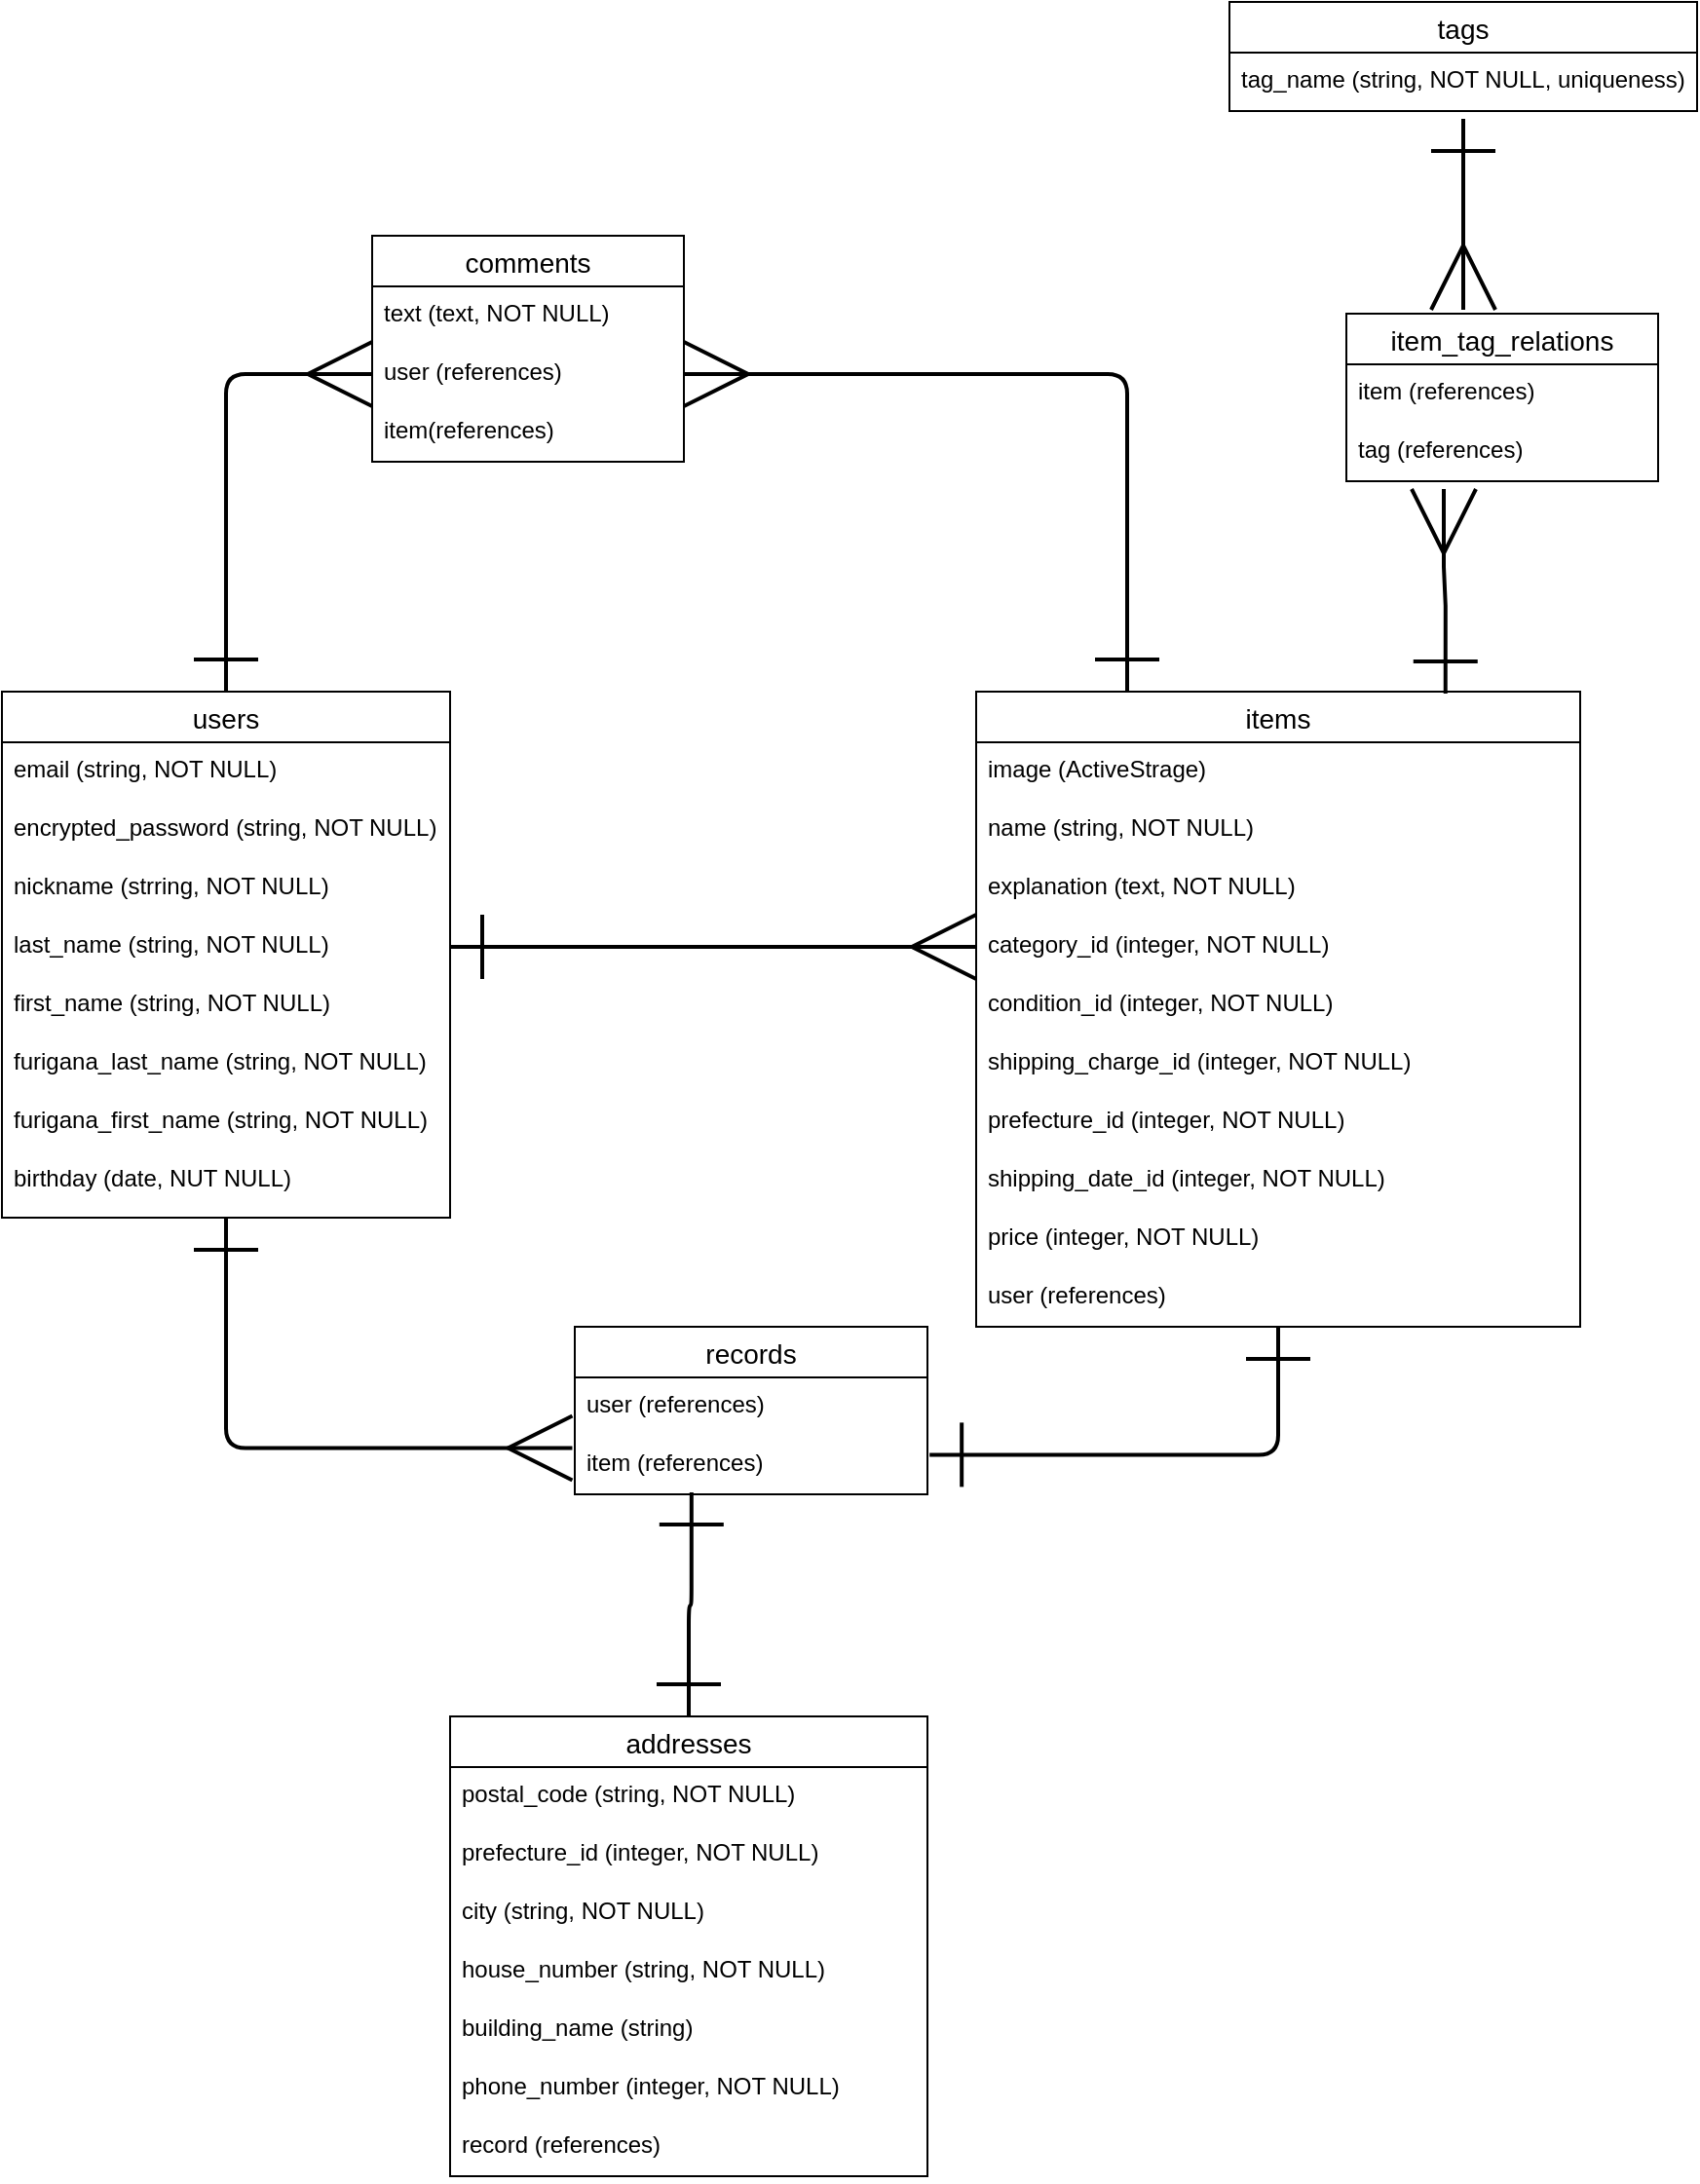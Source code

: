 <mxfile version="13.10.0" type="embed">
    <diagram id="bkyb_Xi3sILj1qQUGlZJ" name="Page-1">
        <mxGraphModel dx="1930" dy="900" grid="1" gridSize="10" guides="1" tooltips="1" connect="1" arrows="1" fold="1" page="1" pageScale="1" pageWidth="850" pageHeight="1100" math="0" shadow="0">
            <root>
                <mxCell id="0"/>
                <mxCell id="1" parent="0"/>
                <mxCell id="2" style="edgeStyle=orthogonalEdgeStyle;curved=0;rounded=1;sketch=0;orthogonalLoop=1;jettySize=auto;html=1;entryX=-0.007;entryY=0.207;entryDx=0;entryDy=0;entryPerimeter=0;startArrow=ERone;startFill=0;startSize=30;endArrow=ERmany;endFill=0;endSize=30;strokeWidth=2;fontSize=12;" edge="1" parent="1" source="3" target="26">
                    <mxGeometry relative="1" as="geometry"/>
                </mxCell>
                <mxCell id="53" style="edgeStyle=orthogonalEdgeStyle;rounded=1;jumpSize=6;orthogonalLoop=1;jettySize=auto;html=1;startArrow=ERone;startFill=0;startSize=30;endArrow=ERmany;endFill=0;endSize=30;strokeWidth=2;" edge="1" parent="1" source="3" target="50">
                    <mxGeometry relative="1" as="geometry"/>
                </mxCell>
                <mxCell id="3" value="users" style="swimlane;fontStyle=0;childLayout=stackLayout;horizontal=1;startSize=26;horizontalStack=0;resizeParent=1;resizeParentMax=0;resizeLast=0;collapsible=1;marginBottom=0;align=center;fontSize=14;fillColor=none;" vertex="1" parent="1">
                    <mxGeometry x="-30" y="414" width="230" height="270" as="geometry"/>
                </mxCell>
                <mxCell id="4" value="email (string, NOT NULL)" style="text;strokeColor=none;fillColor=none;spacingLeft=4;spacingRight=4;overflow=hidden;rotatable=0;points=[[0,0.5],[1,0.5]];portConstraint=eastwest;fontSize=12;" vertex="1" parent="3">
                    <mxGeometry y="26" width="230" height="30" as="geometry"/>
                </mxCell>
                <mxCell id="5" value="encrypted_password (string, NOT NULL)" style="text;strokeColor=none;fillColor=none;spacingLeft=4;spacingRight=4;overflow=hidden;rotatable=0;points=[[0,0.5],[1,0.5]];portConstraint=eastwest;fontSize=12;" vertex="1" parent="3">
                    <mxGeometry y="56" width="230" height="30" as="geometry"/>
                </mxCell>
                <mxCell id="6" value="nickname (strring, NOT NULL)" style="text;strokeColor=none;fillColor=none;spacingLeft=4;spacingRight=4;overflow=hidden;rotatable=0;points=[[0,0.5],[1,0.5]];portConstraint=eastwest;fontSize=12;" vertex="1" parent="3">
                    <mxGeometry y="86" width="230" height="30" as="geometry"/>
                </mxCell>
                <mxCell id="7" value="last_name (string, NOT NULL)" style="text;strokeColor=none;fillColor=none;spacingLeft=4;spacingRight=4;overflow=hidden;rotatable=0;points=[[0,0.5],[1,0.5]];portConstraint=eastwest;fontSize=12;" vertex="1" parent="3">
                    <mxGeometry y="116" width="230" height="30" as="geometry"/>
                </mxCell>
                <mxCell id="8" value="first_name (string, NOT NULL)" style="text;strokeColor=none;fillColor=none;spacingLeft=4;spacingRight=4;overflow=hidden;rotatable=0;points=[[0,0.5],[1,0.5]];portConstraint=eastwest;fontSize=12;" vertex="1" parent="3">
                    <mxGeometry y="146" width="230" height="30" as="geometry"/>
                </mxCell>
                <mxCell id="9" value="furigana_last_name (string, NOT NULL)" style="text;strokeColor=none;fillColor=none;spacingLeft=4;spacingRight=4;overflow=hidden;rotatable=0;points=[[0,0.5],[1,0.5]];portConstraint=eastwest;fontSize=12;" vertex="1" parent="3">
                    <mxGeometry y="176" width="230" height="30" as="geometry"/>
                </mxCell>
                <mxCell id="10" value="furigana_first_name (string, NOT NULL)" style="text;strokeColor=none;fillColor=none;spacingLeft=4;spacingRight=4;overflow=hidden;rotatable=0;points=[[0,0.5],[1,0.5]];portConstraint=eastwest;fontSize=12;" vertex="1" parent="3">
                    <mxGeometry y="206" width="230" height="30" as="geometry"/>
                </mxCell>
                <mxCell id="11" value="birthday (date, NUT NULL)" style="text;strokeColor=none;fillColor=none;spacingLeft=4;spacingRight=4;overflow=hidden;rotatable=0;points=[[0,0.5],[1,0.5]];portConstraint=eastwest;fontSize=12;" vertex="1" parent="3">
                    <mxGeometry y="236" width="230" height="34" as="geometry"/>
                </mxCell>
                <mxCell id="12" style="edgeStyle=orthogonalEdgeStyle;curved=0;rounded=1;sketch=0;orthogonalLoop=1;jettySize=auto;html=1;entryX=1.006;entryY=0.323;entryDx=0;entryDy=0;entryPerimeter=0;startArrow=ERone;startFill=0;startSize=30;endArrow=ERone;endFill=0;endSize=30;strokeWidth=2;fontSize=12;" edge="1" parent="1" source="13" target="26">
                    <mxGeometry relative="1" as="geometry"/>
                </mxCell>
                <mxCell id="46" style="edgeStyle=orthogonalEdgeStyle;rounded=0;jumpSize=6;orthogonalLoop=1;jettySize=auto;html=1;startArrow=ERone;startFill=0;startSize=30;endArrow=ERmany;endFill=0;endSize=30;strokeWidth=2;exitX=0.777;exitY=0.003;exitDx=0;exitDy=0;exitPerimeter=0;" edge="1" parent="1" source="13">
                    <mxGeometry relative="1" as="geometry">
                        <mxPoint x="710" y="310" as="targetPoint"/>
                        <mxPoint x="710" y="390" as="sourcePoint"/>
                        <Array as="points">
                            <mxPoint x="711" y="370"/>
                            <mxPoint x="710" y="350"/>
                            <mxPoint x="711" y="350"/>
                        </Array>
                    </mxGeometry>
                </mxCell>
                <mxCell id="54" style="edgeStyle=orthogonalEdgeStyle;rounded=1;jumpSize=6;orthogonalLoop=1;jettySize=auto;html=1;startArrow=ERone;startFill=0;startSize=30;endArrow=ERmany;endFill=0;endSize=30;strokeWidth=2;exitX=0.25;exitY=0;exitDx=0;exitDy=0;" edge="1" parent="1" source="13" target="50">
                    <mxGeometry relative="1" as="geometry"/>
                </mxCell>
                <mxCell id="13" value="items" style="swimlane;fontStyle=0;childLayout=stackLayout;horizontal=1;startSize=26;horizontalStack=0;resizeParent=1;resizeParentMax=0;resizeLast=0;collapsible=1;marginBottom=0;align=center;fontSize=14;fillColor=none;" vertex="1" parent="1">
                    <mxGeometry x="470" y="414" width="310" height="326" as="geometry"/>
                </mxCell>
                <mxCell id="14" value="image (ActiveStrage)" style="text;strokeColor=none;fillColor=none;spacingLeft=4;spacingRight=4;overflow=hidden;rotatable=0;points=[[0,0.5],[1,0.5]];portConstraint=eastwest;fontSize=12;" vertex="1" parent="13">
                    <mxGeometry y="26" width="310" height="30" as="geometry"/>
                </mxCell>
                <mxCell id="15" value="name (string, NOT NULL)" style="text;strokeColor=none;fillColor=none;spacingLeft=4;spacingRight=4;overflow=hidden;rotatable=0;points=[[0,0.5],[1,0.5]];portConstraint=eastwest;fontSize=12;" vertex="1" parent="13">
                    <mxGeometry y="56" width="310" height="30" as="geometry"/>
                </mxCell>
                <mxCell id="16" value="explanation (text, NOT NULL)" style="text;strokeColor=none;fillColor=none;spacingLeft=4;spacingRight=4;overflow=hidden;rotatable=0;points=[[0,0.5],[1,0.5]];portConstraint=eastwest;fontSize=12;" vertex="1" parent="13">
                    <mxGeometry y="86" width="310" height="30" as="geometry"/>
                </mxCell>
                <mxCell id="17" value="category_id (integer, NOT NULL)" style="text;strokeColor=none;fillColor=none;spacingLeft=4;spacingRight=4;overflow=hidden;rotatable=0;points=[[0,0.5],[1,0.5]];portConstraint=eastwest;fontSize=12;" vertex="1" parent="13">
                    <mxGeometry y="116" width="310" height="30" as="geometry"/>
                </mxCell>
                <mxCell id="18" value="condition_id (integer, NOT NULL)" style="text;strokeColor=none;fillColor=none;spacingLeft=4;spacingRight=4;overflow=hidden;rotatable=0;points=[[0,0.5],[1,0.5]];portConstraint=eastwest;fontSize=12;" vertex="1" parent="13">
                    <mxGeometry y="146" width="310" height="30" as="geometry"/>
                </mxCell>
                <mxCell id="19" value="shipping_charge_id (integer, NOT NULL)" style="text;strokeColor=none;fillColor=none;spacingLeft=4;spacingRight=4;overflow=hidden;rotatable=0;points=[[0,0.5],[1,0.5]];portConstraint=eastwest;fontSize=12;" vertex="1" parent="13">
                    <mxGeometry y="176" width="310" height="30" as="geometry"/>
                </mxCell>
                <mxCell id="20" value="prefecture_id (integer, NOT NULL)" style="text;strokeColor=none;fillColor=none;spacingLeft=4;spacingRight=4;overflow=hidden;rotatable=0;points=[[0,0.5],[1,0.5]];portConstraint=eastwest;fontSize=12;" vertex="1" parent="13">
                    <mxGeometry y="206" width="310" height="30" as="geometry"/>
                </mxCell>
                <mxCell id="21" value="shipping_date_id (integer, NOT NULL)" style="text;strokeColor=none;fillColor=none;spacingLeft=4;spacingRight=4;overflow=hidden;rotatable=0;points=[[0,0.5],[1,0.5]];portConstraint=eastwest;fontSize=12;" vertex="1" parent="13">
                    <mxGeometry y="236" width="310" height="30" as="geometry"/>
                </mxCell>
                <mxCell id="22" value="price (integer, NOT NULL)" style="text;strokeColor=none;fillColor=none;spacingLeft=4;spacingRight=4;overflow=hidden;rotatable=0;points=[[0,0.5],[1,0.5]];portConstraint=eastwest;fontSize=12;" vertex="1" parent="13">
                    <mxGeometry y="266" width="310" height="30" as="geometry"/>
                </mxCell>
                <mxCell id="23" value="user (references)" style="text;strokeColor=none;fillColor=none;spacingLeft=4;spacingRight=4;overflow=hidden;rotatable=0;points=[[0,0.5],[1,0.5]];portConstraint=eastwest;fontSize=12;" vertex="1" parent="13">
                    <mxGeometry y="296" width="310" height="30" as="geometry"/>
                </mxCell>
                <mxCell id="24" value="records" style="swimlane;fontStyle=0;childLayout=stackLayout;horizontal=1;startSize=26;horizontalStack=0;resizeParent=1;resizeParentMax=0;resizeLast=0;collapsible=1;marginBottom=0;align=center;fontSize=14;fillColor=none;" vertex="1" parent="1">
                    <mxGeometry x="264" y="740" width="181" height="86" as="geometry"/>
                </mxCell>
                <mxCell id="25" value="user (references)" style="text;strokeColor=none;fillColor=none;spacingLeft=4;spacingRight=4;overflow=hidden;rotatable=0;points=[[0,0.5],[1,0.5]];portConstraint=eastwest;fontSize=12;" vertex="1" parent="24">
                    <mxGeometry y="26" width="181" height="30" as="geometry"/>
                </mxCell>
                <mxCell id="26" value="item (references)" style="text;strokeColor=none;fillColor=none;spacingLeft=4;spacingRight=4;overflow=hidden;rotatable=0;points=[[0,0.5],[1,0.5]];portConstraint=eastwest;fontSize=12;" vertex="1" parent="24">
                    <mxGeometry y="56" width="181" height="30" as="geometry"/>
                </mxCell>
                <mxCell id="27" style="edgeStyle=orthogonalEdgeStyle;curved=0;rounded=1;sketch=0;orthogonalLoop=1;jettySize=auto;html=1;startArrow=ERone;startFill=0;startSize=30;endArrow=ERone;endFill=0;endSize=30;strokeWidth=2;fontSize=12;entryX=0.331;entryY=0.967;entryDx=0;entryDy=0;entryPerimeter=0;" edge="1" parent="1" source="28" target="26">
                    <mxGeometry relative="1" as="geometry">
                        <mxPoint x="340" y="710" as="targetPoint"/>
                        <Array as="points"/>
                    </mxGeometry>
                </mxCell>
                <mxCell id="28" value="addresses" style="swimlane;fontStyle=0;childLayout=stackLayout;horizontal=1;startSize=26;horizontalStack=0;resizeParent=1;resizeParentMax=0;resizeLast=0;collapsible=1;marginBottom=0;align=center;fontSize=14;fillColor=none;" vertex="1" parent="1">
                    <mxGeometry x="200" y="940" width="245" height="236" as="geometry"/>
                </mxCell>
                <mxCell id="29" value="postal_code (string, NOT NULL)" style="text;strokeColor=none;fillColor=none;spacingLeft=4;spacingRight=4;overflow=hidden;rotatable=0;points=[[0,0.5],[1,0.5]];portConstraint=eastwest;fontSize=12;" vertex="1" parent="28">
                    <mxGeometry y="26" width="245" height="30" as="geometry"/>
                </mxCell>
                <mxCell id="30" value="prefecture_id (integer, NOT NULL)" style="text;strokeColor=none;fillColor=none;spacingLeft=4;spacingRight=4;overflow=hidden;rotatable=0;points=[[0,0.5],[1,0.5]];portConstraint=eastwest;fontSize=12;" vertex="1" parent="28">
                    <mxGeometry y="56" width="245" height="30" as="geometry"/>
                </mxCell>
                <mxCell id="31" value="city (string, NOT NULL)" style="text;strokeColor=none;fillColor=none;spacingLeft=4;spacingRight=4;overflow=hidden;rotatable=0;points=[[0,0.5],[1,0.5]];portConstraint=eastwest;fontSize=12;" vertex="1" parent="28">
                    <mxGeometry y="86" width="245" height="30" as="geometry"/>
                </mxCell>
                <mxCell id="32" value="house_number (string, NOT NULL)" style="text;strokeColor=none;fillColor=none;spacingLeft=4;spacingRight=4;overflow=hidden;rotatable=0;points=[[0,0.5],[1,0.5]];portConstraint=eastwest;fontSize=12;" vertex="1" parent="28">
                    <mxGeometry y="116" width="245" height="30" as="geometry"/>
                </mxCell>
                <mxCell id="33" value="building_name (string)" style="text;strokeColor=none;fillColor=none;spacingLeft=4;spacingRight=4;overflow=hidden;rotatable=0;points=[[0,0.5],[1,0.5]];portConstraint=eastwest;fontSize=12;" vertex="1" parent="28">
                    <mxGeometry y="146" width="245" height="30" as="geometry"/>
                </mxCell>
                <mxCell id="34" value="phone_number (integer, NOT NULL)" style="text;strokeColor=none;fillColor=none;spacingLeft=4;spacingRight=4;overflow=hidden;rotatable=0;points=[[0,0.5],[1,0.5]];portConstraint=eastwest;fontSize=12;" vertex="1" parent="28">
                    <mxGeometry y="176" width="245" height="30" as="geometry"/>
                </mxCell>
                <mxCell id="35" value="record (references)" style="text;strokeColor=none;fillColor=none;spacingLeft=4;spacingRight=4;overflow=hidden;rotatable=0;points=[[0,0.5],[1,0.5]];portConstraint=eastwest;fontSize=12;" vertex="1" parent="28">
                    <mxGeometry y="206" width="245" height="30" as="geometry"/>
                </mxCell>
                <mxCell id="36" style="edgeStyle=orthogonalEdgeStyle;curved=0;rounded=1;sketch=0;orthogonalLoop=1;jettySize=auto;html=1;endArrow=ERmany;endFill=0;endSize=30;strokeWidth=2;fontSize=12;startSize=30;startArrow=ERone;startFill=0;" edge="1" parent="1" source="7" target="17">
                    <mxGeometry relative="1" as="geometry"/>
                </mxCell>
                <mxCell id="37" value="tags" style="swimlane;fontStyle=0;childLayout=stackLayout;horizontal=1;startSize=26;horizontalStack=0;resizeParent=1;resizeParentMax=0;resizeLast=0;collapsible=1;marginBottom=0;align=center;fontSize=14;" vertex="1" parent="1">
                    <mxGeometry x="600" y="60" width="240" height="56" as="geometry"/>
                </mxCell>
                <mxCell id="38" value="tag_name (string, NOT NULL, uniqueness)" style="text;strokeColor=none;fillColor=none;spacingLeft=4;spacingRight=4;overflow=hidden;rotatable=0;points=[[0,0.5],[1,0.5]];portConstraint=eastwest;fontSize=12;" vertex="1" parent="37">
                    <mxGeometry y="26" width="240" height="30" as="geometry"/>
                </mxCell>
                <mxCell id="41" value="item_tag_relations" style="swimlane;fontStyle=0;childLayout=stackLayout;horizontal=1;startSize=26;horizontalStack=0;resizeParent=1;resizeParentMax=0;resizeLast=0;collapsible=1;marginBottom=0;align=center;fontSize=14;" vertex="1" parent="1">
                    <mxGeometry x="660" y="220" width="160" height="86" as="geometry"/>
                </mxCell>
                <mxCell id="42" value="item (references)" style="text;strokeColor=none;fillColor=none;spacingLeft=4;spacingRight=4;overflow=hidden;rotatable=0;points=[[0,0.5],[1,0.5]];portConstraint=eastwest;fontSize=12;" vertex="1" parent="41">
                    <mxGeometry y="26" width="160" height="30" as="geometry"/>
                </mxCell>
                <mxCell id="43" value="tag (references)" style="text;strokeColor=none;fillColor=none;spacingLeft=4;spacingRight=4;overflow=hidden;rotatable=0;points=[[0,0.5],[1,0.5]];portConstraint=eastwest;fontSize=12;" vertex="1" parent="41">
                    <mxGeometry y="56" width="160" height="30" as="geometry"/>
                </mxCell>
                <mxCell id="45" style="rounded=0;orthogonalLoop=1;jettySize=auto;html=1;endArrow=ERone;endFill=0;jumpSize=6;strokeWidth=2;startArrow=ERmany;startFill=0;endSize=30;startSize=30;entryX=0.5;entryY=1.133;entryDx=0;entryDy=0;entryPerimeter=0;edgeStyle=orthogonalEdgeStyle;" edge="1" parent="1" target="38">
                    <mxGeometry relative="1" as="geometry">
                        <mxPoint x="720" y="218" as="sourcePoint"/>
                        <Array as="points">
                            <mxPoint x="720" y="218"/>
                        </Array>
                    </mxGeometry>
                </mxCell>
                <mxCell id="48" value="comments" style="swimlane;fontStyle=0;childLayout=stackLayout;horizontal=1;startSize=26;horizontalStack=0;resizeParent=1;resizeParentMax=0;resizeLast=0;collapsible=1;marginBottom=0;align=center;fontSize=14;fillColor=none;" vertex="1" parent="1">
                    <mxGeometry x="160" y="180" width="160" height="116" as="geometry"/>
                </mxCell>
                <mxCell id="49" value="text (text, NOT NULL)" style="text;strokeColor=none;fillColor=none;spacingLeft=4;spacingRight=4;overflow=hidden;rotatable=0;points=[[0,0.5],[1,0.5]];portConstraint=eastwest;fontSize=12;" vertex="1" parent="48">
                    <mxGeometry y="26" width="160" height="30" as="geometry"/>
                </mxCell>
                <mxCell id="50" value="user (references)" style="text;strokeColor=none;fillColor=none;spacingLeft=4;spacingRight=4;overflow=hidden;rotatable=0;points=[[0,0.5],[1,0.5]];portConstraint=eastwest;fontSize=12;" vertex="1" parent="48">
                    <mxGeometry y="56" width="160" height="30" as="geometry"/>
                </mxCell>
                <mxCell id="51" value="item(references)" style="text;strokeColor=none;fillColor=none;spacingLeft=4;spacingRight=4;overflow=hidden;rotatable=0;points=[[0,0.5],[1,0.5]];portConstraint=eastwest;fontSize=12;" vertex="1" parent="48">
                    <mxGeometry y="86" width="160" height="30" as="geometry"/>
                </mxCell>
            </root>
        </mxGraphModel>
    </diagram>
</mxfile>